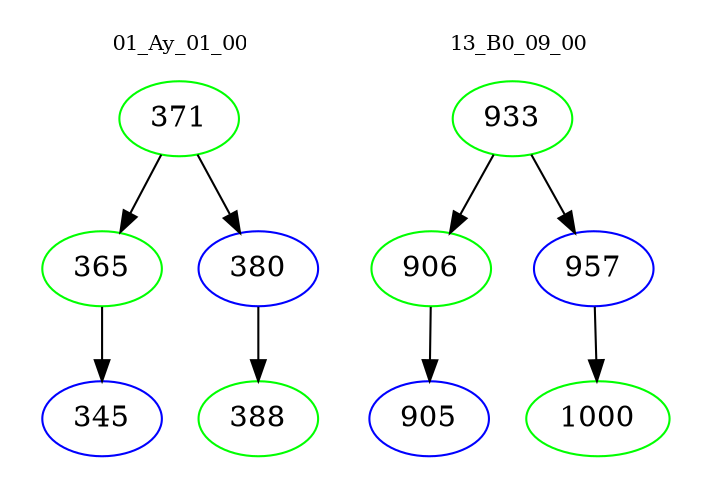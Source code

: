 digraph{
subgraph cluster_0 {
color = white
label = "01_Ay_01_00";
fontsize=10;
T0_371 [label="371", color="green"]
T0_371 -> T0_365 [color="black"]
T0_365 [label="365", color="green"]
T0_365 -> T0_345 [color="black"]
T0_345 [label="345", color="blue"]
T0_371 -> T0_380 [color="black"]
T0_380 [label="380", color="blue"]
T0_380 -> T0_388 [color="black"]
T0_388 [label="388", color="green"]
}
subgraph cluster_1 {
color = white
label = "13_B0_09_00";
fontsize=10;
T1_933 [label="933", color="green"]
T1_933 -> T1_906 [color="black"]
T1_906 [label="906", color="green"]
T1_906 -> T1_905 [color="black"]
T1_905 [label="905", color="blue"]
T1_933 -> T1_957 [color="black"]
T1_957 [label="957", color="blue"]
T1_957 -> T1_1000 [color="black"]
T1_1000 [label="1000", color="green"]
}
}
